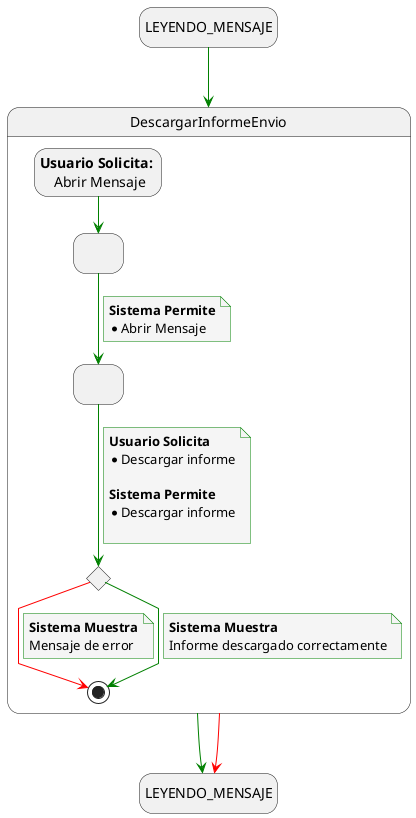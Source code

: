 @startuml leer_confirmar_documento

skinparam {
  NoteBackgroundColor #whiteSmoke
  ArrowColor #green
  NoteBorderColor #green
  linetype polyline
}

hide empty description

state startState as "LEYENDO_MENSAJE"
state endState as "LEYENDO_MENSAJE"


startState --> DescargarInformeEnvio
DescargarInformeEnvio --> endState
DescargarInformeEnvio -[#red]-> endState

state DescargarInformeEnvio {
    state solicitudAbrirMensaje as " "
    state solicitudDescargarInforme as " "
    state descargarInforme <<choice>>
    state usuarioSolicita as "<b>Usuario Solicita:</b> \n Abrir Mensaje"
    
    usuarioSolicita --> solicitudAbrirMensaje
    solicitudAbrirMensaje --> solicitudDescargarInforme
    note on link
        <b>Sistema Permite</b>
        * Abrir Mensaje
    end note

    solicitudDescargarInforme --> descargarInforme
    note on link
        <b>Usuario Solicita</b>
        * Descargar informe 
        
        <b>Sistema Permite</b>
        * Descargar informe
  
    end note
    
    
    descargarInforme -[#red]-> [*]
    note on link
        <b>Sistema Muestra</b>
        Mensaje de error
    end note
    
   descargarInforme --> [*]
    note on link
        <b>Sistema Muestra</b>
        Informe descargado correctamente
    end note

}

@enduml